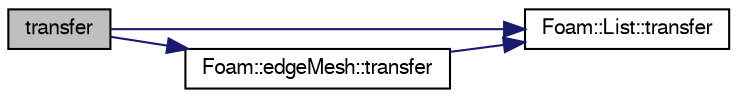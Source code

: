 digraph "transfer"
{
  bgcolor="transparent";
  edge [fontname="FreeSans",fontsize="10",labelfontname="FreeSans",labelfontsize="10"];
  node [fontname="FreeSans",fontsize="10",shape=record];
  rankdir="LR";
  Node855 [label="transfer",height=0.2,width=0.4,color="black", fillcolor="grey75", style="filled", fontcolor="black"];
  Node855 -> Node856 [color="midnightblue",fontsize="10",style="solid",fontname="FreeSans"];
  Node856 [label="Foam::List::transfer",height=0.2,width=0.4,color="black",URL="$a25694.html#a25ad1d2084d16b234b0cf91c07e832c0",tooltip="Transfer the contents of the argument List into this list. "];
  Node855 -> Node857 [color="midnightblue",fontsize="10",style="solid",fontname="FreeSans"];
  Node857 [label="Foam::edgeMesh::transfer",height=0.2,width=0.4,color="black",URL="$a21754.html#a5c3a0d1aaac0c6ce7128a5a97b3d1425",tooltip="Transfer the contents of the argument and annul the argument. "];
  Node857 -> Node856 [color="midnightblue",fontsize="10",style="solid",fontname="FreeSans"];
}
